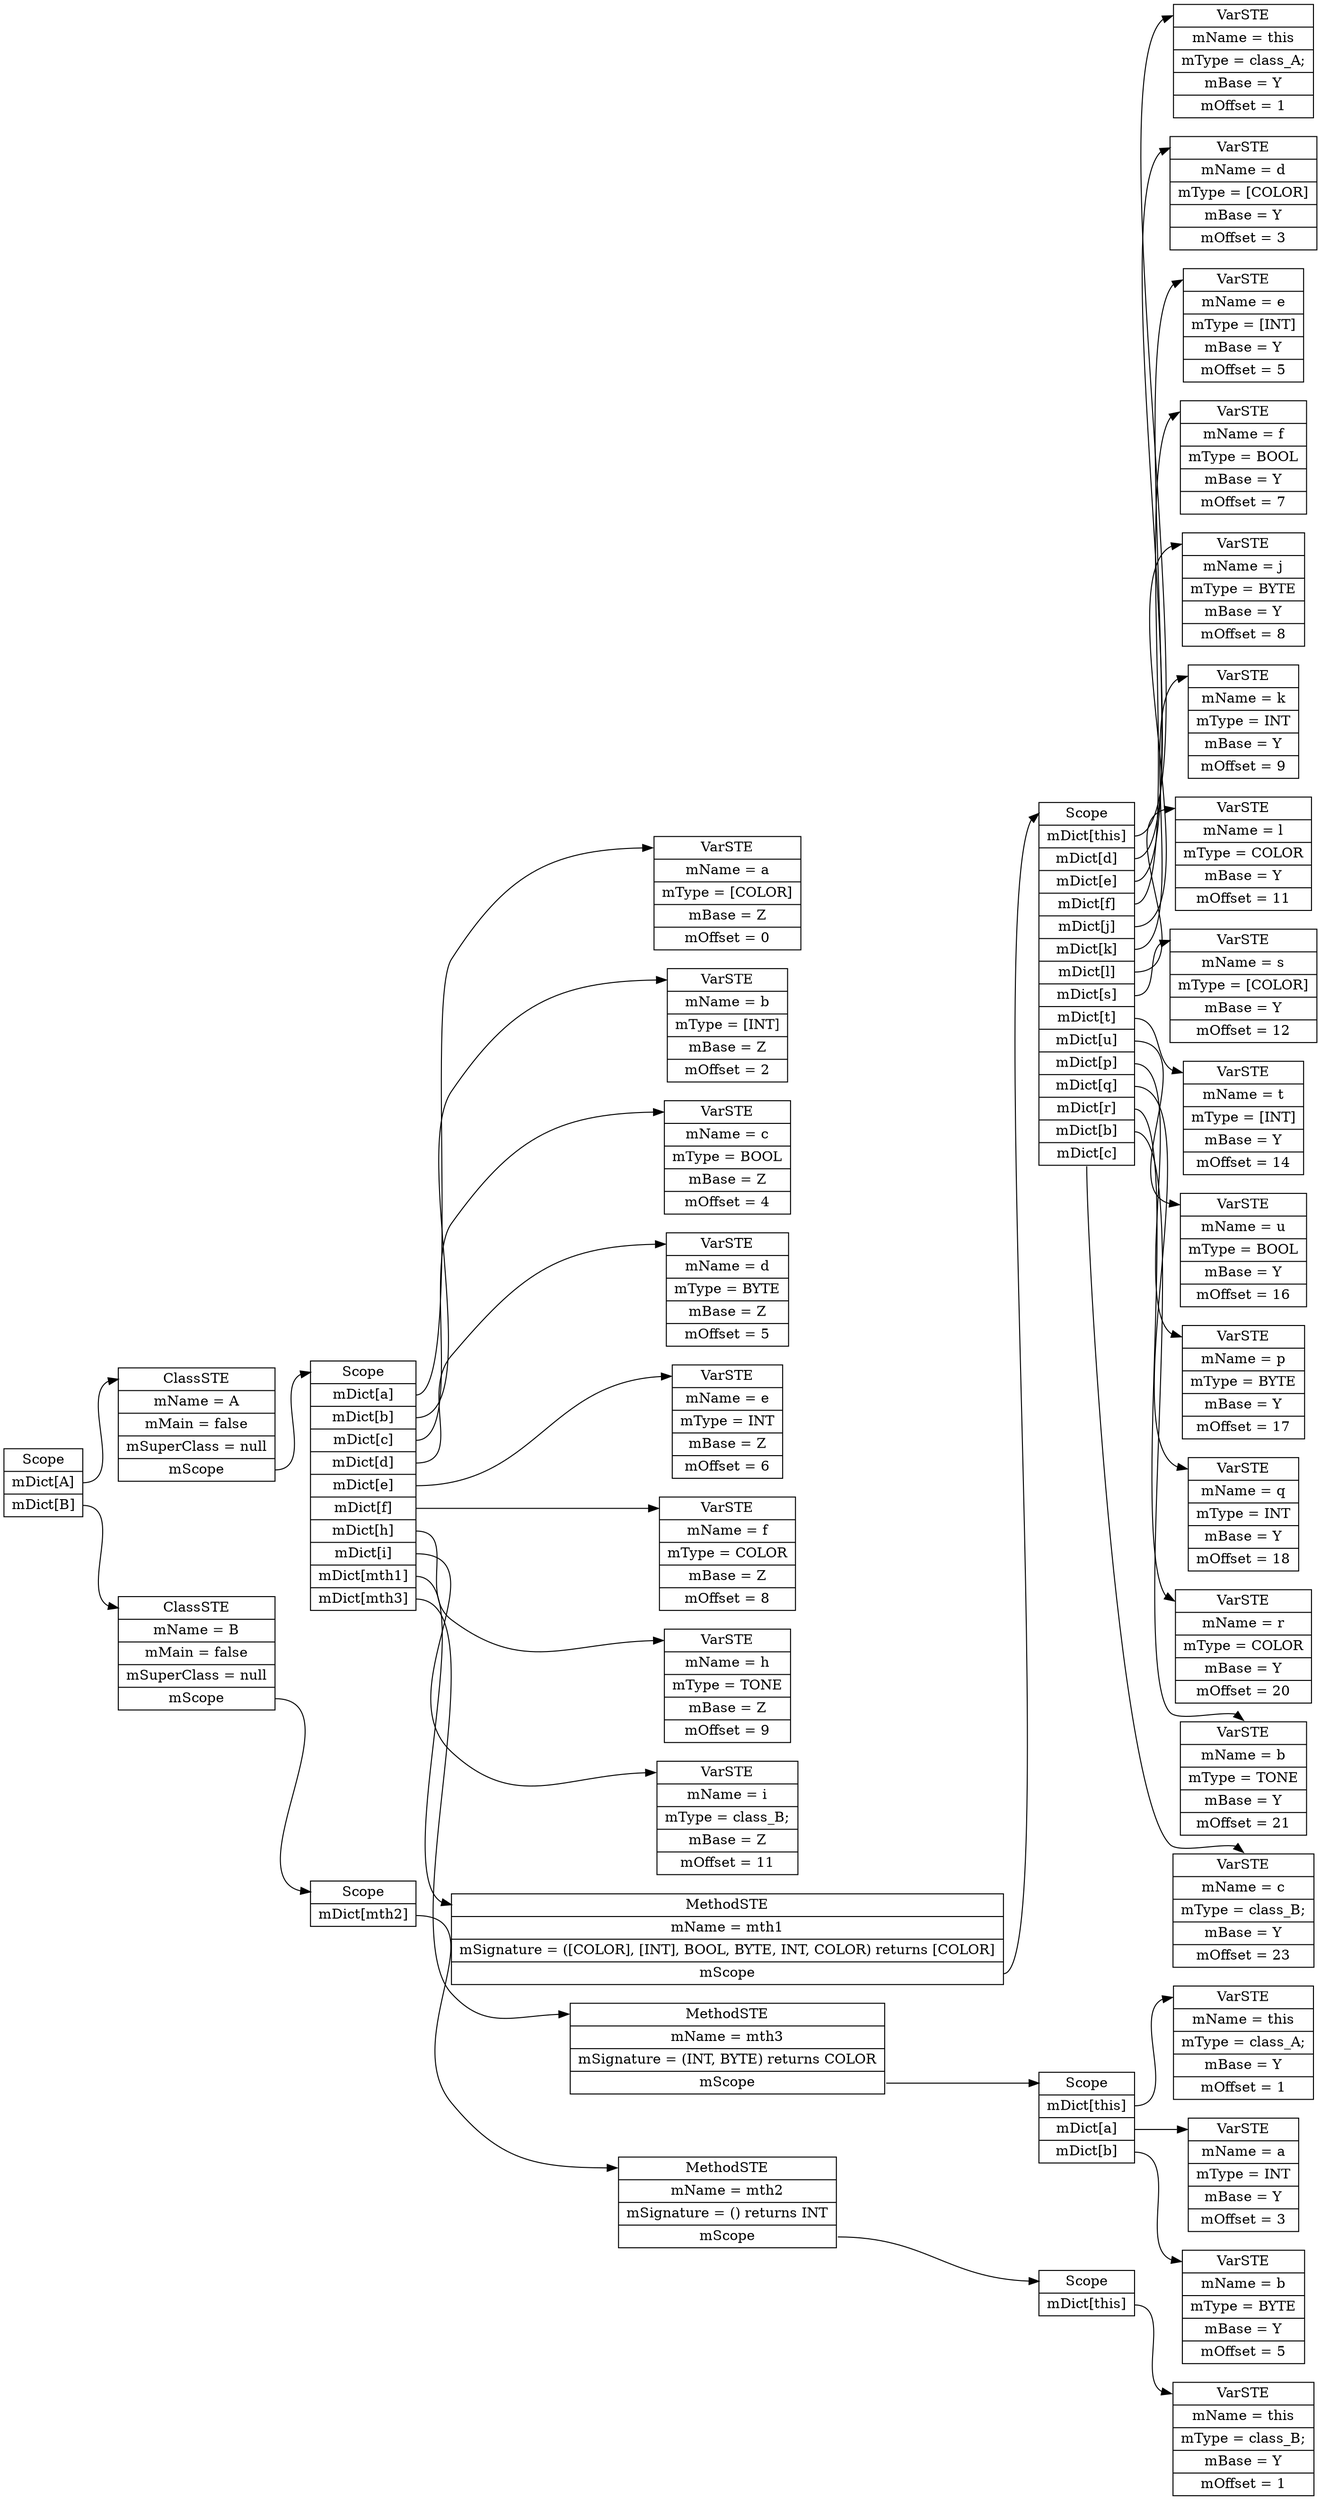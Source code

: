 digraph SymTable {
	graph [rankdir="LR"];
	node [shape=record];
	0 [label=" <f0> Scope | <f1> mDict\[A\] | <f2> mDict\[B\] "];
	0:<f1> -> 1:<f0>;
	1 [label=" <f0> ClassSTE | <f1> mName = A| <f2> mMain = false| <f3> mSuperClass = null| <f4> mScope "];
	1:<f4> -> 2:<f0>;
	2 [label=" <f0> Scope | <f1> mDict\[a\] | <f2> mDict\[b\] | <f3> mDict\[c\] | <f4> mDict\[d\] | <f5> mDict\[e\] | <f6> mDict\[f\] | <f7> mDict\[h\] | <f8> mDict\[i\] | <f9> mDict\[mth1\] | <f10> mDict\[mth3\] "];
	2:<f1> -> 3:<f0>;
	3 [label=" <f0> VarSTE | <f1> mName = a| <f2> mType = [COLOR]| <f3> mBase = Z| <f4> mOffset = 0"];
	2:<f2> -> 4:<f0>;
	4 [label=" <f0> VarSTE | <f1> mName = b| <f2> mType = [INT]| <f3> mBase = Z| <f4> mOffset = 2"];
	2:<f3> -> 5:<f0>;
	5 [label=" <f0> VarSTE | <f1> mName = c| <f2> mType = BOOL| <f3> mBase = Z| <f4> mOffset = 4"];
	2:<f4> -> 6:<f0>;
	6 [label=" <f0> VarSTE | <f1> mName = d| <f2> mType = BYTE| <f3> mBase = Z| <f4> mOffset = 5"];
	2:<f5> -> 7:<f0>;
	7 [label=" <f0> VarSTE | <f1> mName = e| <f2> mType = INT| <f3> mBase = Z| <f4> mOffset = 6"];
	2:<f6> -> 8:<f0>;
	8 [label=" <f0> VarSTE | <f1> mName = f| <f2> mType = COLOR| <f3> mBase = Z| <f4> mOffset = 8"];
	2:<f7> -> 9:<f0>;
	9 [label=" <f0> VarSTE | <f1> mName = h| <f2> mType = TONE| <f3> mBase = Z| <f4> mOffset = 9"];
	2:<f8> -> 10:<f0>;
	10 [label=" <f0> VarSTE | <f1> mName = i| <f2> mType = class_B;| <f3> mBase = Z| <f4> mOffset = 11"];
	2:<f9> -> 11:<f0>;
	11 [label=" <f0> MethodSTE | <f1> mName = mth1| <f2> mSignature = ([COLOR], [INT], BOOL, BYTE, INT, COLOR) returns [COLOR]| <f3> mScope "];
	11:<f3> -> 12:<f0>;
	12 [label=" <f0> Scope | <f1> mDict\[this\] | <f2> mDict\[d\] | <f3> mDict\[e\] | <f4> mDict\[f\] | <f5> mDict\[j\] | <f6> mDict\[k\] | <f7> mDict\[l\] | <f8> mDict\[s\] | <f9> mDict\[t\] | <f10> mDict\[u\] | <f11> mDict\[p\] | <f12> mDict\[q\] | <f13> mDict\[r\] | <f14> mDict\[b\] | <f15> mDict\[c\] "];
	12:<f1> -> 13:<f0>;
	13 [label=" <f0> VarSTE | <f1> mName = this| <f2> mType = class_A;| <f3> mBase = Y| <f4> mOffset = 1"];
	12:<f2> -> 14:<f0>;
	14 [label=" <f0> VarSTE | <f1> mName = d| <f2> mType = [COLOR]| <f3> mBase = Y| <f4> mOffset = 3"];
	12:<f3> -> 15:<f0>;
	15 [label=" <f0> VarSTE | <f1> mName = e| <f2> mType = [INT]| <f3> mBase = Y| <f4> mOffset = 5"];
	12:<f4> -> 16:<f0>;
	16 [label=" <f0> VarSTE | <f1> mName = f| <f2> mType = BOOL| <f3> mBase = Y| <f4> mOffset = 7"];
	12:<f5> -> 17:<f0>;
	17 [label=" <f0> VarSTE | <f1> mName = j| <f2> mType = BYTE| <f3> mBase = Y| <f4> mOffset = 8"];
	12:<f6> -> 18:<f0>;
	18 [label=" <f0> VarSTE | <f1> mName = k| <f2> mType = INT| <f3> mBase = Y| <f4> mOffset = 9"];
	12:<f7> -> 19:<f0>;
	19 [label=" <f0> VarSTE | <f1> mName = l| <f2> mType = COLOR| <f3> mBase = Y| <f4> mOffset = 11"];
	12:<f8> -> 20:<f0>;
	20 [label=" <f0> VarSTE | <f1> mName = s| <f2> mType = [COLOR]| <f3> mBase = Y| <f4> mOffset = 12"];
	12:<f9> -> 21:<f0>;
	21 [label=" <f0> VarSTE | <f1> mName = t| <f2> mType = [INT]| <f3> mBase = Y| <f4> mOffset = 14"];
	12:<f10> -> 22:<f0>;
	22 [label=" <f0> VarSTE | <f1> mName = u| <f2> mType = BOOL| <f3> mBase = Y| <f4> mOffset = 16"];
	12:<f11> -> 23:<f0>;
	23 [label=" <f0> VarSTE | <f1> mName = p| <f2> mType = BYTE| <f3> mBase = Y| <f4> mOffset = 17"];
	12:<f12> -> 24:<f0>;
	24 [label=" <f0> VarSTE | <f1> mName = q| <f2> mType = INT| <f3> mBase = Y| <f4> mOffset = 18"];
	12:<f13> -> 25:<f0>;
	25 [label=" <f0> VarSTE | <f1> mName = r| <f2> mType = COLOR| <f3> mBase = Y| <f4> mOffset = 20"];
	12:<f14> -> 26:<f0>;
	26 [label=" <f0> VarSTE | <f1> mName = b| <f2> mType = TONE| <f3> mBase = Y| <f4> mOffset = 21"];
	12:<f15> -> 27:<f0>;
	27 [label=" <f0> VarSTE | <f1> mName = c| <f2> mType = class_B;| <f3> mBase = Y| <f4> mOffset = 23"];
	2:<f10> -> 28:<f0>;
	28 [label=" <f0> MethodSTE | <f1> mName = mth3| <f2> mSignature = (INT, BYTE) returns COLOR| <f3> mScope "];
	28:<f3> -> 29:<f0>;
	29 [label=" <f0> Scope | <f1> mDict\[this\] | <f2> mDict\[a\] | <f3> mDict\[b\] "];
	29:<f1> -> 30:<f0>;
	30 [label=" <f0> VarSTE | <f1> mName = this| <f2> mType = class_A;| <f3> mBase = Y| <f4> mOffset = 1"];
	29:<f2> -> 31:<f0>;
	31 [label=" <f0> VarSTE | <f1> mName = a| <f2> mType = INT| <f3> mBase = Y| <f4> mOffset = 3"];
	29:<f3> -> 32:<f0>;
	32 [label=" <f0> VarSTE | <f1> mName = b| <f2> mType = BYTE| <f3> mBase = Y| <f4> mOffset = 5"];
	0:<f2> -> 33:<f0>;
	33 [label=" <f0> ClassSTE | <f1> mName = B| <f2> mMain = false| <f3> mSuperClass = null| <f4> mScope "];
	33:<f4> -> 34:<f0>;
	34 [label=" <f0> Scope | <f1> mDict\[mth2\] "];
	34:<f1> -> 35:<f0>;
	35 [label=" <f0> MethodSTE | <f1> mName = mth2| <f2> mSignature = () returns INT| <f3> mScope "];
	35:<f3> -> 36:<f0>;
	36 [label=" <f0> Scope | <f1> mDict\[this\] "];
	36:<f1> -> 37:<f0>;
	37 [label=" <f0> VarSTE | <f1> mName = this| <f2> mType = class_B;| <f3> mBase = Y| <f4> mOffset = 1"];
}
